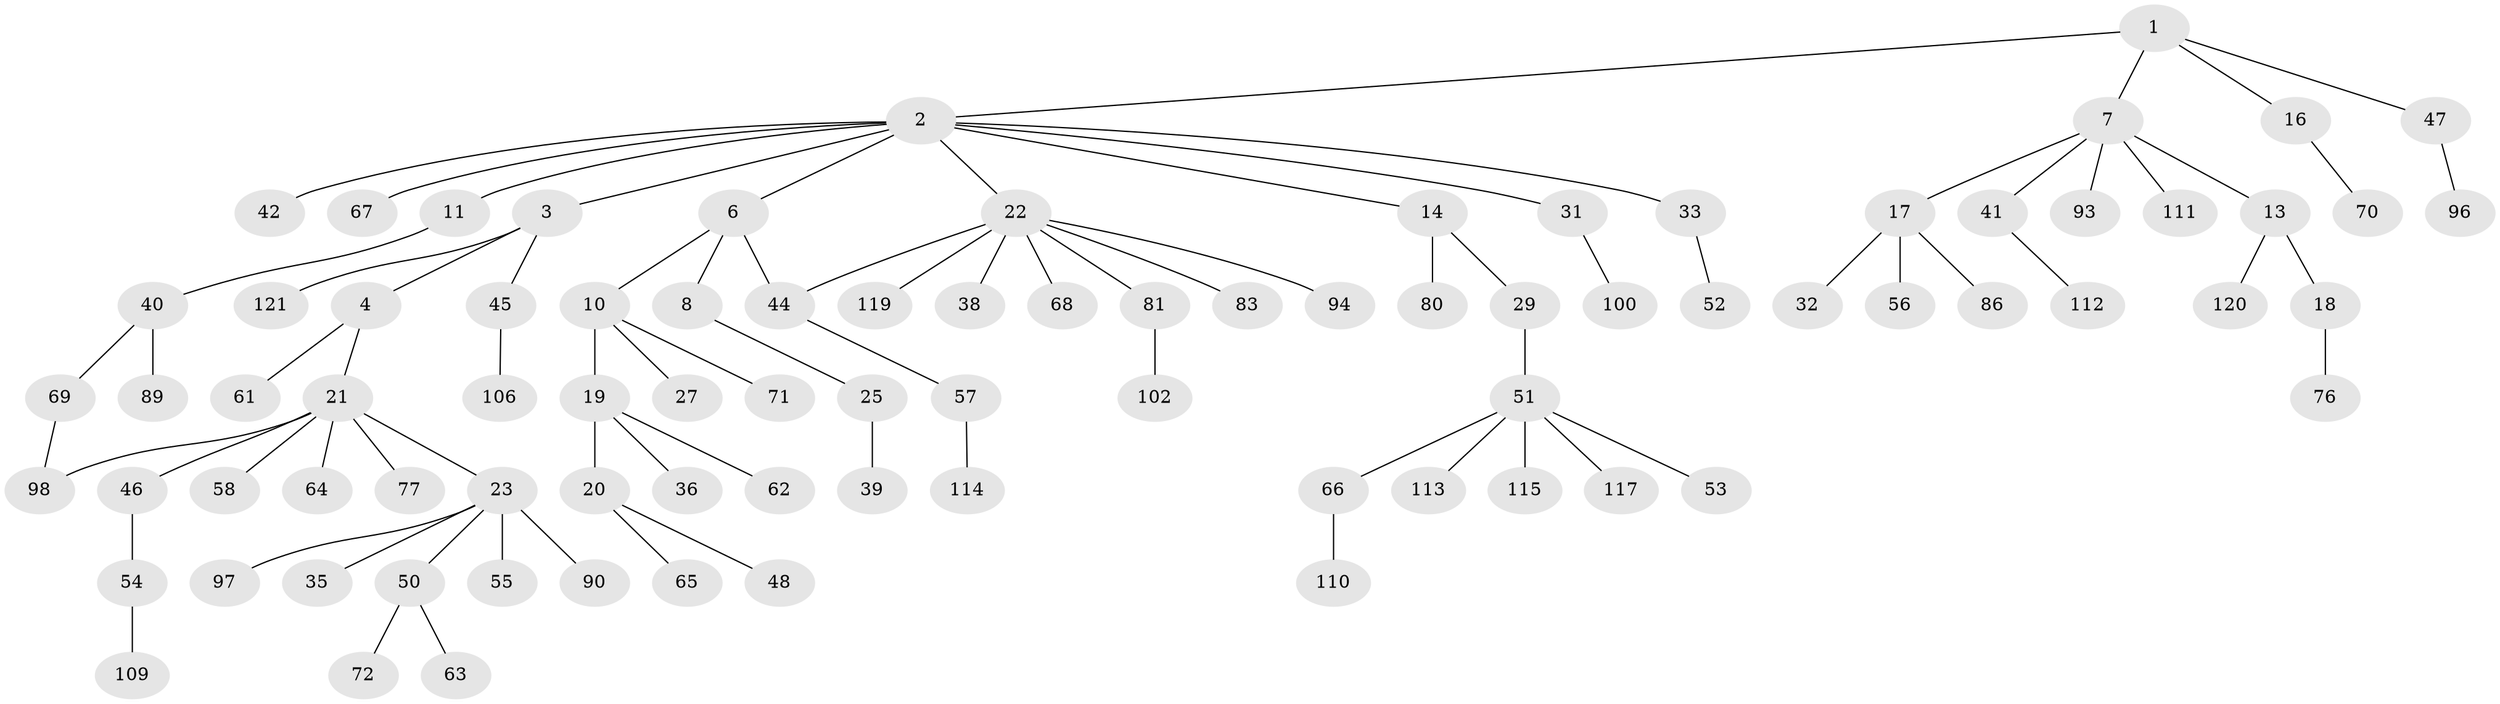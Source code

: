 // Generated by graph-tools (version 1.1) at 2025/23/03/03/25 07:23:30]
// undirected, 85 vertices, 86 edges
graph export_dot {
graph [start="1"]
  node [color=gray90,style=filled];
  1 [super="+26"];
  2 [super="+5"];
  3 [super="+15"];
  4 [super="+73"];
  6 [super="+37"];
  7 [super="+9"];
  8 [super="+12"];
  10 [super="+87"];
  11;
  13 [super="+30"];
  14 [super="+24"];
  16;
  17 [super="+49"];
  18 [super="+107"];
  19 [super="+28"];
  20 [super="+75"];
  21 [super="+43"];
  22 [super="+123"];
  23 [super="+34"];
  25 [super="+91"];
  27 [super="+124"];
  29 [super="+60"];
  31;
  32;
  33;
  35 [super="+84"];
  36 [super="+85"];
  38;
  39;
  40 [super="+122"];
  41;
  42;
  44;
  45 [super="+92"];
  46;
  47 [super="+95"];
  48;
  50 [super="+104"];
  51 [super="+74"];
  52 [super="+59"];
  53;
  54 [super="+105"];
  55;
  56 [super="+78"];
  57 [super="+88"];
  58;
  61;
  62;
  63;
  64;
  65;
  66 [super="+79"];
  67;
  68;
  69 [super="+118"];
  70;
  71;
  72;
  76 [super="+103"];
  77;
  80;
  81 [super="+82"];
  83;
  86 [super="+99"];
  89;
  90 [super="+101"];
  93;
  94;
  96;
  97 [super="+108"];
  98;
  100 [super="+116"];
  102;
  106;
  109;
  110;
  111;
  112;
  113;
  114;
  115;
  117;
  119;
  120;
  121;
  1 -- 2;
  1 -- 7;
  1 -- 16;
  1 -- 47;
  2 -- 3;
  2 -- 6;
  2 -- 14;
  2 -- 22;
  2 -- 33;
  2 -- 42;
  2 -- 67;
  2 -- 11;
  2 -- 31;
  3 -- 4;
  3 -- 45;
  3 -- 121;
  4 -- 21;
  4 -- 61;
  6 -- 8;
  6 -- 10;
  6 -- 44;
  7 -- 13;
  7 -- 17;
  7 -- 93;
  7 -- 41;
  7 -- 111;
  8 -- 25;
  10 -- 19;
  10 -- 27;
  10 -- 71;
  11 -- 40;
  13 -- 18;
  13 -- 120;
  14 -- 80;
  14 -- 29;
  16 -- 70;
  17 -- 32;
  17 -- 56;
  17 -- 86;
  18 -- 76;
  19 -- 20;
  19 -- 36;
  19 -- 62;
  20 -- 48;
  20 -- 65;
  21 -- 23;
  21 -- 46;
  21 -- 98;
  21 -- 64;
  21 -- 58;
  21 -- 77;
  22 -- 38;
  22 -- 68;
  22 -- 81;
  22 -- 83;
  22 -- 94;
  22 -- 119;
  22 -- 44;
  23 -- 97;
  23 -- 50;
  23 -- 35;
  23 -- 55;
  23 -- 90;
  25 -- 39;
  29 -- 51;
  31 -- 100;
  33 -- 52;
  40 -- 69;
  40 -- 89;
  41 -- 112;
  44 -- 57;
  45 -- 106;
  46 -- 54;
  47 -- 96;
  50 -- 63;
  50 -- 72;
  51 -- 53;
  51 -- 66;
  51 -- 117;
  51 -- 115;
  51 -- 113;
  54 -- 109;
  57 -- 114;
  66 -- 110;
  69 -- 98;
  81 -- 102;
}
